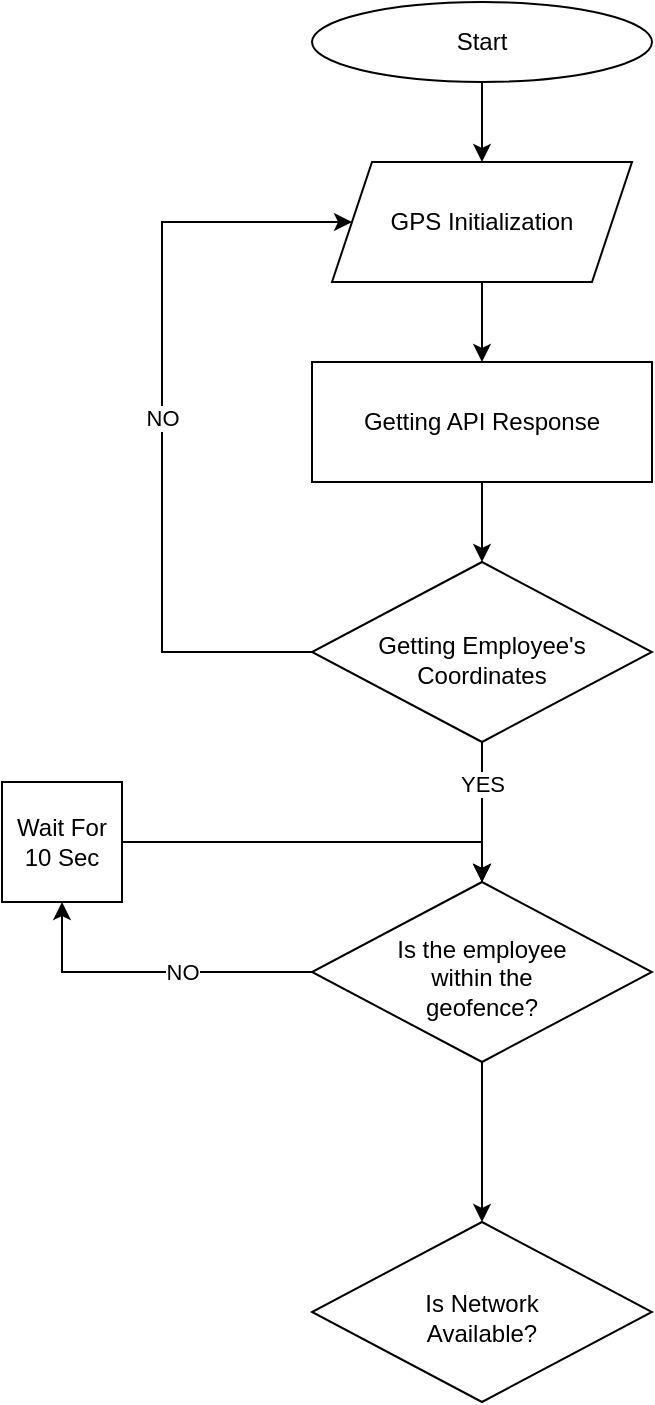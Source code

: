<mxfile version="24.7.13">
  <diagram id="C5RBs43oDa-KdzZeNtuy" name="Page-1">
    <mxGraphModel dx="1177" dy="650" grid="1" gridSize="10" guides="1" tooltips="1" connect="1" arrows="1" fold="1" page="1" pageScale="1" pageWidth="827" pageHeight="1169" math="0" shadow="0">
      <root>
        <mxCell id="WIyWlLk6GJQsqaUBKTNV-0" />
        <mxCell id="WIyWlLk6GJQsqaUBKTNV-1" parent="WIyWlLk6GJQsqaUBKTNV-0" />
        <mxCell id="4yEzGVLm3s_ddeEHZAAZ-2" value="" style="edgeStyle=orthogonalEdgeStyle;rounded=0;orthogonalLoop=1;jettySize=auto;html=1;" edge="1" parent="WIyWlLk6GJQsqaUBKTNV-1" source="4yEzGVLm3s_ddeEHZAAZ-0" target="4yEzGVLm3s_ddeEHZAAZ-1">
          <mxGeometry relative="1" as="geometry" />
        </mxCell>
        <object label="Start" id="4yEzGVLm3s_ddeEHZAAZ-0">
          <mxCell style="ellipse;whiteSpace=wrap;html=1;" vertex="1" parent="WIyWlLk6GJQsqaUBKTNV-1">
            <mxGeometry x="165" y="10" width="170" height="40" as="geometry" />
          </mxCell>
        </object>
        <mxCell id="4yEzGVLm3s_ddeEHZAAZ-5" value="" style="edgeStyle=orthogonalEdgeStyle;rounded=0;orthogonalLoop=1;jettySize=auto;html=1;" edge="1" parent="WIyWlLk6GJQsqaUBKTNV-1" source="4yEzGVLm3s_ddeEHZAAZ-1" target="4yEzGVLm3s_ddeEHZAAZ-4">
          <mxGeometry relative="1" as="geometry" />
        </mxCell>
        <mxCell id="4yEzGVLm3s_ddeEHZAAZ-1" value="GPS Initialization" style="shape=parallelogram;perimeter=parallelogramPerimeter;whiteSpace=wrap;html=1;fixedSize=1;" vertex="1" parent="WIyWlLk6GJQsqaUBKTNV-1">
          <mxGeometry x="175" y="90" width="150" height="60" as="geometry" />
        </mxCell>
        <mxCell id="4yEzGVLm3s_ddeEHZAAZ-7" value="" style="edgeStyle=orthogonalEdgeStyle;rounded=0;orthogonalLoop=1;jettySize=auto;html=1;" edge="1" parent="WIyWlLk6GJQsqaUBKTNV-1" source="4yEzGVLm3s_ddeEHZAAZ-4" target="4yEzGVLm3s_ddeEHZAAZ-6">
          <mxGeometry relative="1" as="geometry" />
        </mxCell>
        <mxCell id="4yEzGVLm3s_ddeEHZAAZ-4" value="Getting API Response" style="whiteSpace=wrap;html=1;" vertex="1" parent="WIyWlLk6GJQsqaUBKTNV-1">
          <mxGeometry x="165" y="190" width="170" height="60" as="geometry" />
        </mxCell>
        <mxCell id="4yEzGVLm3s_ddeEHZAAZ-16" value="" style="edgeStyle=orthogonalEdgeStyle;rounded=0;orthogonalLoop=1;jettySize=auto;html=1;" edge="1" parent="WIyWlLk6GJQsqaUBKTNV-1" source="4yEzGVLm3s_ddeEHZAAZ-6" target="4yEzGVLm3s_ddeEHZAAZ-15">
          <mxGeometry relative="1" as="geometry" />
        </mxCell>
        <mxCell id="4yEzGVLm3s_ddeEHZAAZ-17" value="YES" style="edgeStyle=orthogonalEdgeStyle;rounded=0;orthogonalLoop=1;jettySize=auto;html=1;" edge="1" parent="WIyWlLk6GJQsqaUBKTNV-1" source="4yEzGVLm3s_ddeEHZAAZ-6" target="4yEzGVLm3s_ddeEHZAAZ-15">
          <mxGeometry x="-0.4" relative="1" as="geometry">
            <mxPoint as="offset" />
          </mxGeometry>
        </mxCell>
        <mxCell id="4yEzGVLm3s_ddeEHZAAZ-6" value="Getting Employee&#39;s Coordinates" style="rhombus;whiteSpace=wrap;html=1;spacingTop=7;" vertex="1" parent="WIyWlLk6GJQsqaUBKTNV-1">
          <mxGeometry x="165" y="290" width="170" height="90" as="geometry" />
        </mxCell>
        <mxCell id="4yEzGVLm3s_ddeEHZAAZ-9" value="NO" style="edgeStyle=none;orthogonalLoop=1;jettySize=auto;html=1;rounded=0;entryX=0;entryY=0.5;entryDx=0;entryDy=0;exitX=0;exitY=0.5;exitDx=0;exitDy=0;" edge="1" parent="WIyWlLk6GJQsqaUBKTNV-1" source="4yEzGVLm3s_ddeEHZAAZ-6" target="4yEzGVLm3s_ddeEHZAAZ-1">
          <mxGeometry width="100" relative="1" as="geometry">
            <mxPoint x="190" y="330" as="sourcePoint" />
            <mxPoint x="90" y="120" as="targetPoint" />
            <Array as="points">
              <mxPoint x="90" y="335" />
              <mxPoint x="90" y="120" />
            </Array>
          </mxGeometry>
        </mxCell>
        <mxCell id="4yEzGVLm3s_ddeEHZAAZ-20" value="NO" style="edgeStyle=orthogonalEdgeStyle;rounded=0;orthogonalLoop=1;jettySize=auto;html=1;exitX=0;exitY=0.5;exitDx=0;exitDy=0;entryX=0.5;entryY=1;entryDx=0;entryDy=0;" edge="1" parent="WIyWlLk6GJQsqaUBKTNV-1" source="4yEzGVLm3s_ddeEHZAAZ-15" target="4yEzGVLm3s_ddeEHZAAZ-19">
          <mxGeometry x="-0.188" relative="1" as="geometry">
            <mxPoint as="offset" />
          </mxGeometry>
        </mxCell>
        <mxCell id="4yEzGVLm3s_ddeEHZAAZ-29" value="" style="edgeStyle=orthogonalEdgeStyle;rounded=0;orthogonalLoop=1;jettySize=auto;html=1;" edge="1" parent="WIyWlLk6GJQsqaUBKTNV-1" source="4yEzGVLm3s_ddeEHZAAZ-15" target="4yEzGVLm3s_ddeEHZAAZ-28">
          <mxGeometry relative="1" as="geometry" />
        </mxCell>
        <mxCell id="4yEzGVLm3s_ddeEHZAAZ-15" value="&lt;div style=&quot;&quot;&gt;&lt;span style=&quot;background-color: initial;&quot;&gt;Is the employee within the geofence?&lt;/span&gt;&lt;/div&gt;" style="rhombus;whiteSpace=wrap;html=1;align=center;spacingLeft=30;spacingRight=30;spacingTop=5;" vertex="1" parent="WIyWlLk6GJQsqaUBKTNV-1">
          <mxGeometry x="165" y="450" width="170" height="90" as="geometry" />
        </mxCell>
        <mxCell id="4yEzGVLm3s_ddeEHZAAZ-22" style="edgeStyle=orthogonalEdgeStyle;rounded=0;orthogonalLoop=1;jettySize=auto;html=1;entryX=0.5;entryY=0;entryDx=0;entryDy=0;" edge="1" parent="WIyWlLk6GJQsqaUBKTNV-1" source="4yEzGVLm3s_ddeEHZAAZ-19" target="4yEzGVLm3s_ddeEHZAAZ-15">
          <mxGeometry relative="1" as="geometry">
            <Array as="points">
              <mxPoint x="250" y="430" />
            </Array>
          </mxGeometry>
        </mxCell>
        <mxCell id="4yEzGVLm3s_ddeEHZAAZ-19" value="Wait For 10 Sec" style="whiteSpace=wrap;html=1;aspect=fixed;" vertex="1" parent="WIyWlLk6GJQsqaUBKTNV-1">
          <mxGeometry x="10" y="400" width="60" height="60" as="geometry" />
        </mxCell>
        <mxCell id="4yEzGVLm3s_ddeEHZAAZ-28" value="Is Network Available?" style="rhombus;whiteSpace=wrap;html=1;align=center;spacingLeft=30;spacingRight=30;spacingTop=5;" vertex="1" parent="WIyWlLk6GJQsqaUBKTNV-1">
          <mxGeometry x="165" y="620" width="170" height="90" as="geometry" />
        </mxCell>
      </root>
    </mxGraphModel>
  </diagram>
</mxfile>
